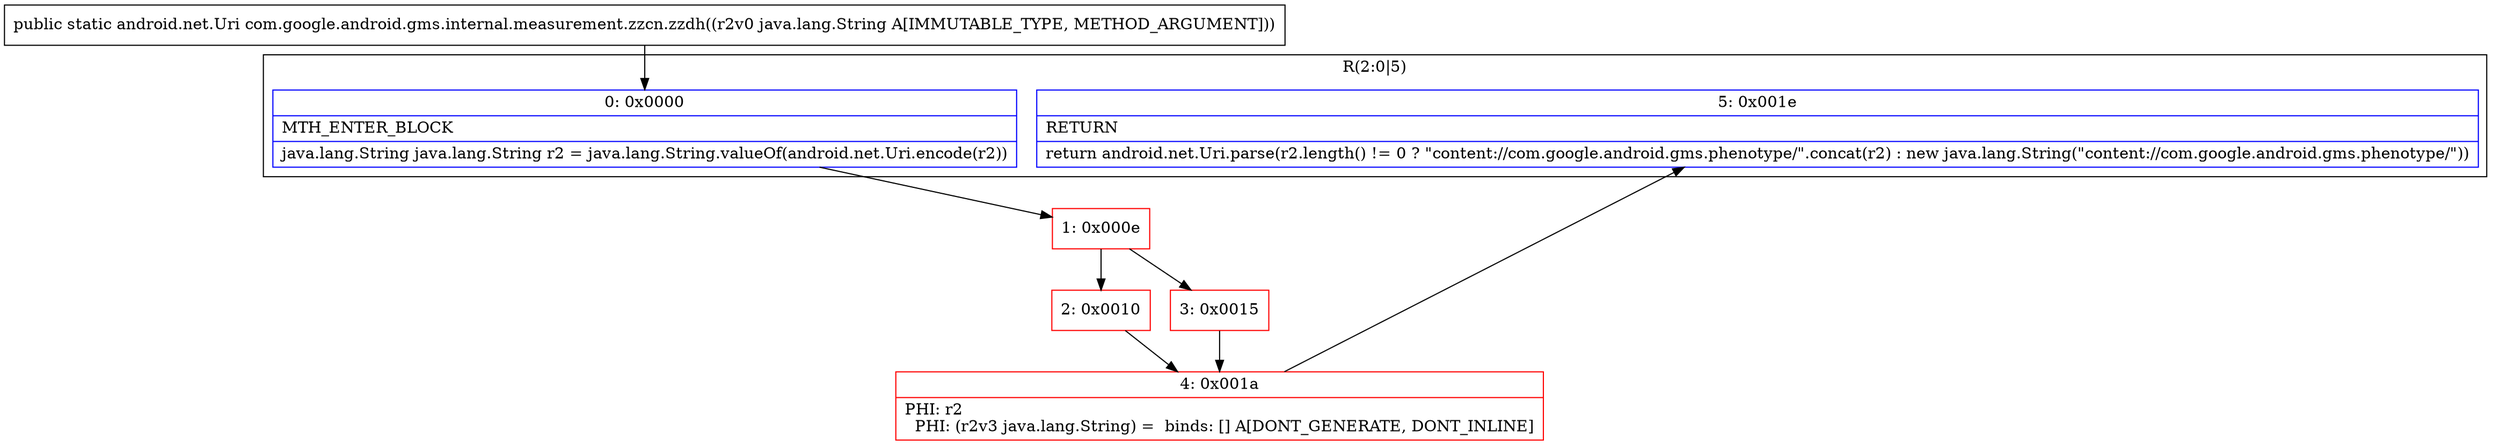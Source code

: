 digraph "CFG forcom.google.android.gms.internal.measurement.zzcn.zzdh(Ljava\/lang\/String;)Landroid\/net\/Uri;" {
subgraph cluster_Region_175350872 {
label = "R(2:0|5)";
node [shape=record,color=blue];
Node_0 [shape=record,label="{0\:\ 0x0000|MTH_ENTER_BLOCK\l|java.lang.String java.lang.String r2 = java.lang.String.valueOf(android.net.Uri.encode(r2))\l}"];
Node_5 [shape=record,label="{5\:\ 0x001e|RETURN\l|return android.net.Uri.parse(r2.length() != 0 ? \"content:\/\/com.google.android.gms.phenotype\/\".concat(r2) : new java.lang.String(\"content:\/\/com.google.android.gms.phenotype\/\"))\l}"];
}
Node_1 [shape=record,color=red,label="{1\:\ 0x000e}"];
Node_2 [shape=record,color=red,label="{2\:\ 0x0010}"];
Node_3 [shape=record,color=red,label="{3\:\ 0x0015}"];
Node_4 [shape=record,color=red,label="{4\:\ 0x001a|PHI: r2 \l  PHI: (r2v3 java.lang.String) =  binds: [] A[DONT_GENERATE, DONT_INLINE]\l}"];
MethodNode[shape=record,label="{public static android.net.Uri com.google.android.gms.internal.measurement.zzcn.zzdh((r2v0 java.lang.String A[IMMUTABLE_TYPE, METHOD_ARGUMENT])) }"];
MethodNode -> Node_0;
Node_0 -> Node_1;
Node_1 -> Node_2;
Node_1 -> Node_3;
Node_2 -> Node_4;
Node_3 -> Node_4;
Node_4 -> Node_5;
}

